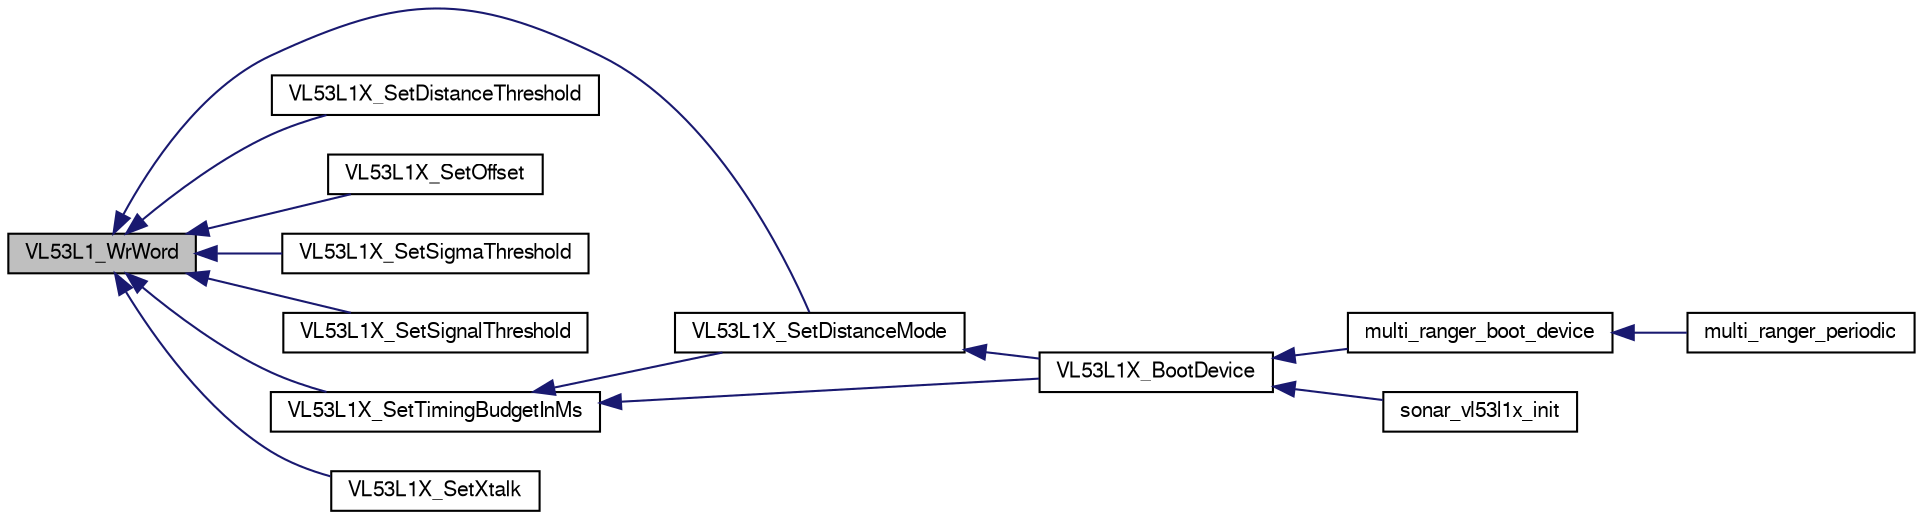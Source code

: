digraph "VL53L1_WrWord"
{
  edge [fontname="FreeSans",fontsize="10",labelfontname="FreeSans",labelfontsize="10"];
  node [fontname="FreeSans",fontsize="10",shape=record];
  rankdir="LR";
  Node1 [label="VL53L1_WrWord",height=0.2,width=0.4,color="black", fillcolor="grey75", style="filled", fontcolor="black"];
  Node1 -> Node2 [dir="back",color="midnightblue",fontsize="10",style="solid",fontname="FreeSans"];
  Node2 [label="VL53L1X_SetDistanceMode",height=0.2,width=0.4,color="black", fillcolor="white", style="filled",URL="$vl53l1x__api_8h.html#a1bed9923a29d7a7521d8c8e9a96cf97d",tooltip="This function programs the distance mode (1=short, 2=long(default)). "];
  Node2 -> Node3 [dir="back",color="midnightblue",fontsize="10",style="solid",fontname="FreeSans"];
  Node3 [label="VL53L1X_BootDevice",height=0.2,width=0.4,color="black", fillcolor="white", style="filled",URL="$vl53l1x__api_8h.html#a4f5f0ac3cdbbcbc565f0babde7db4588",tooltip="Implement boot sequence of VL53L1 device as described in documentation See VL53L1X_SetTimingBudgetInM..."];
  Node3 -> Node4 [dir="back",color="midnightblue",fontsize="10",style="solid",fontname="FreeSans"];
  Node4 [label="multi_ranger_boot_device",height=0.2,width=0.4,color="black", fillcolor="white", style="filled",URL="$cf__deck__multi__ranger_8c.html#a63ef1a1fb2184ea792b37e6982099348",tooltip="Boot a device. "];
  Node4 -> Node5 [dir="back",color="midnightblue",fontsize="10",style="solid",fontname="FreeSans"];
  Node5 [label="multi_ranger_periodic",height=0.2,width=0.4,color="black", fillcolor="white", style="filled",URL="$cf__deck__multi__ranger_8h.html#ab23c504c8c7175c03a791e85d8c721a6",tooltip="Module periodic function. "];
  Node3 -> Node6 [dir="back",color="midnightblue",fontsize="10",style="solid",fontname="FreeSans"];
  Node6 [label="sonar_vl53l1x_init",height=0.2,width=0.4,color="black", fillcolor="white", style="filled",URL="$sonar__vl53l1x_8h.html#af22954043e5570ba94680eec7b483fa0"];
  Node1 -> Node7 [dir="back",color="midnightblue",fontsize="10",style="solid",fontname="FreeSans"];
  Node7 [label="VL53L1X_SetDistanceThreshold",height=0.2,width=0.4,color="black", fillcolor="white", style="filled",URL="$vl53l1x__api_8h.html#aab8c6715dd0a1e694e1e92cbf3dd8d2a",tooltip="This function programs the threshold detection mode Example: VL53L1X_SetDistanceThreshold(dev,100,300,0,1): Below 100  VL53L1X_SetDistanceThreshold(dev,100,300,1,1): Above 300  VL53L1X_SetDistanceThreshold(dev,100,300,2,1): Out of window  VL53L1X_SetDistanceThreshold(dev,100,300,3,1): In window  . "];
  Node1 -> Node8 [dir="back",color="midnightblue",fontsize="10",style="solid",fontname="FreeSans"];
  Node8 [label="VL53L1X_SetOffset",height=0.2,width=0.4,color="black", fillcolor="white", style="filled",URL="$vl53l1x__api_8h.html#a22c5366f94ec9329038f4690a9899b83",tooltip="This function programs the offset correction in mm. "];
  Node1 -> Node9 [dir="back",color="midnightblue",fontsize="10",style="solid",fontname="FreeSans"];
  Node9 [label="VL53L1X_SetSigmaThreshold",height=0.2,width=0.4,color="black", fillcolor="white", style="filled",URL="$vl53l1x__api_8h.html#a52c909723a48ef79bce7e734eddde337",tooltip="This function programs a new sigma threshold in mm (default=15 mm) "];
  Node1 -> Node10 [dir="back",color="midnightblue",fontsize="10",style="solid",fontname="FreeSans"];
  Node10 [label="VL53L1X_SetSignalThreshold",height=0.2,width=0.4,color="black", fillcolor="white", style="filled",URL="$vl53l1x__api_8h.html#aba49416067e675aa734c1151b102b1f6",tooltip="This function programs a new signal threshold in kcps (default=1024 kcps . "];
  Node1 -> Node11 [dir="back",color="midnightblue",fontsize="10",style="solid",fontname="FreeSans"];
  Node11 [label="VL53L1X_SetTimingBudgetInMs",height=0.2,width=0.4,color="black", fillcolor="white", style="filled",URL="$vl53l1x__api_8h.html#a96416653f93aa7e5b8ed954c8b9cdd9f",tooltip="This function programs the timing budget in ms. "];
  Node11 -> Node3 [dir="back",color="midnightblue",fontsize="10",style="solid",fontname="FreeSans"];
  Node11 -> Node2 [dir="back",color="midnightblue",fontsize="10",style="solid",fontname="FreeSans"];
  Node1 -> Node12 [dir="back",color="midnightblue",fontsize="10",style="solid",fontname="FreeSans"];
  Node12 [label="VL53L1X_SetXtalk",height=0.2,width=0.4,color="black", fillcolor="white", style="filled",URL="$vl53l1x__api_8h.html#a4e2cf4bc7b754a7026cf5855d4147e79",tooltip="This function programs the xtalk correction value in cps (Count Per Second). "];
}
